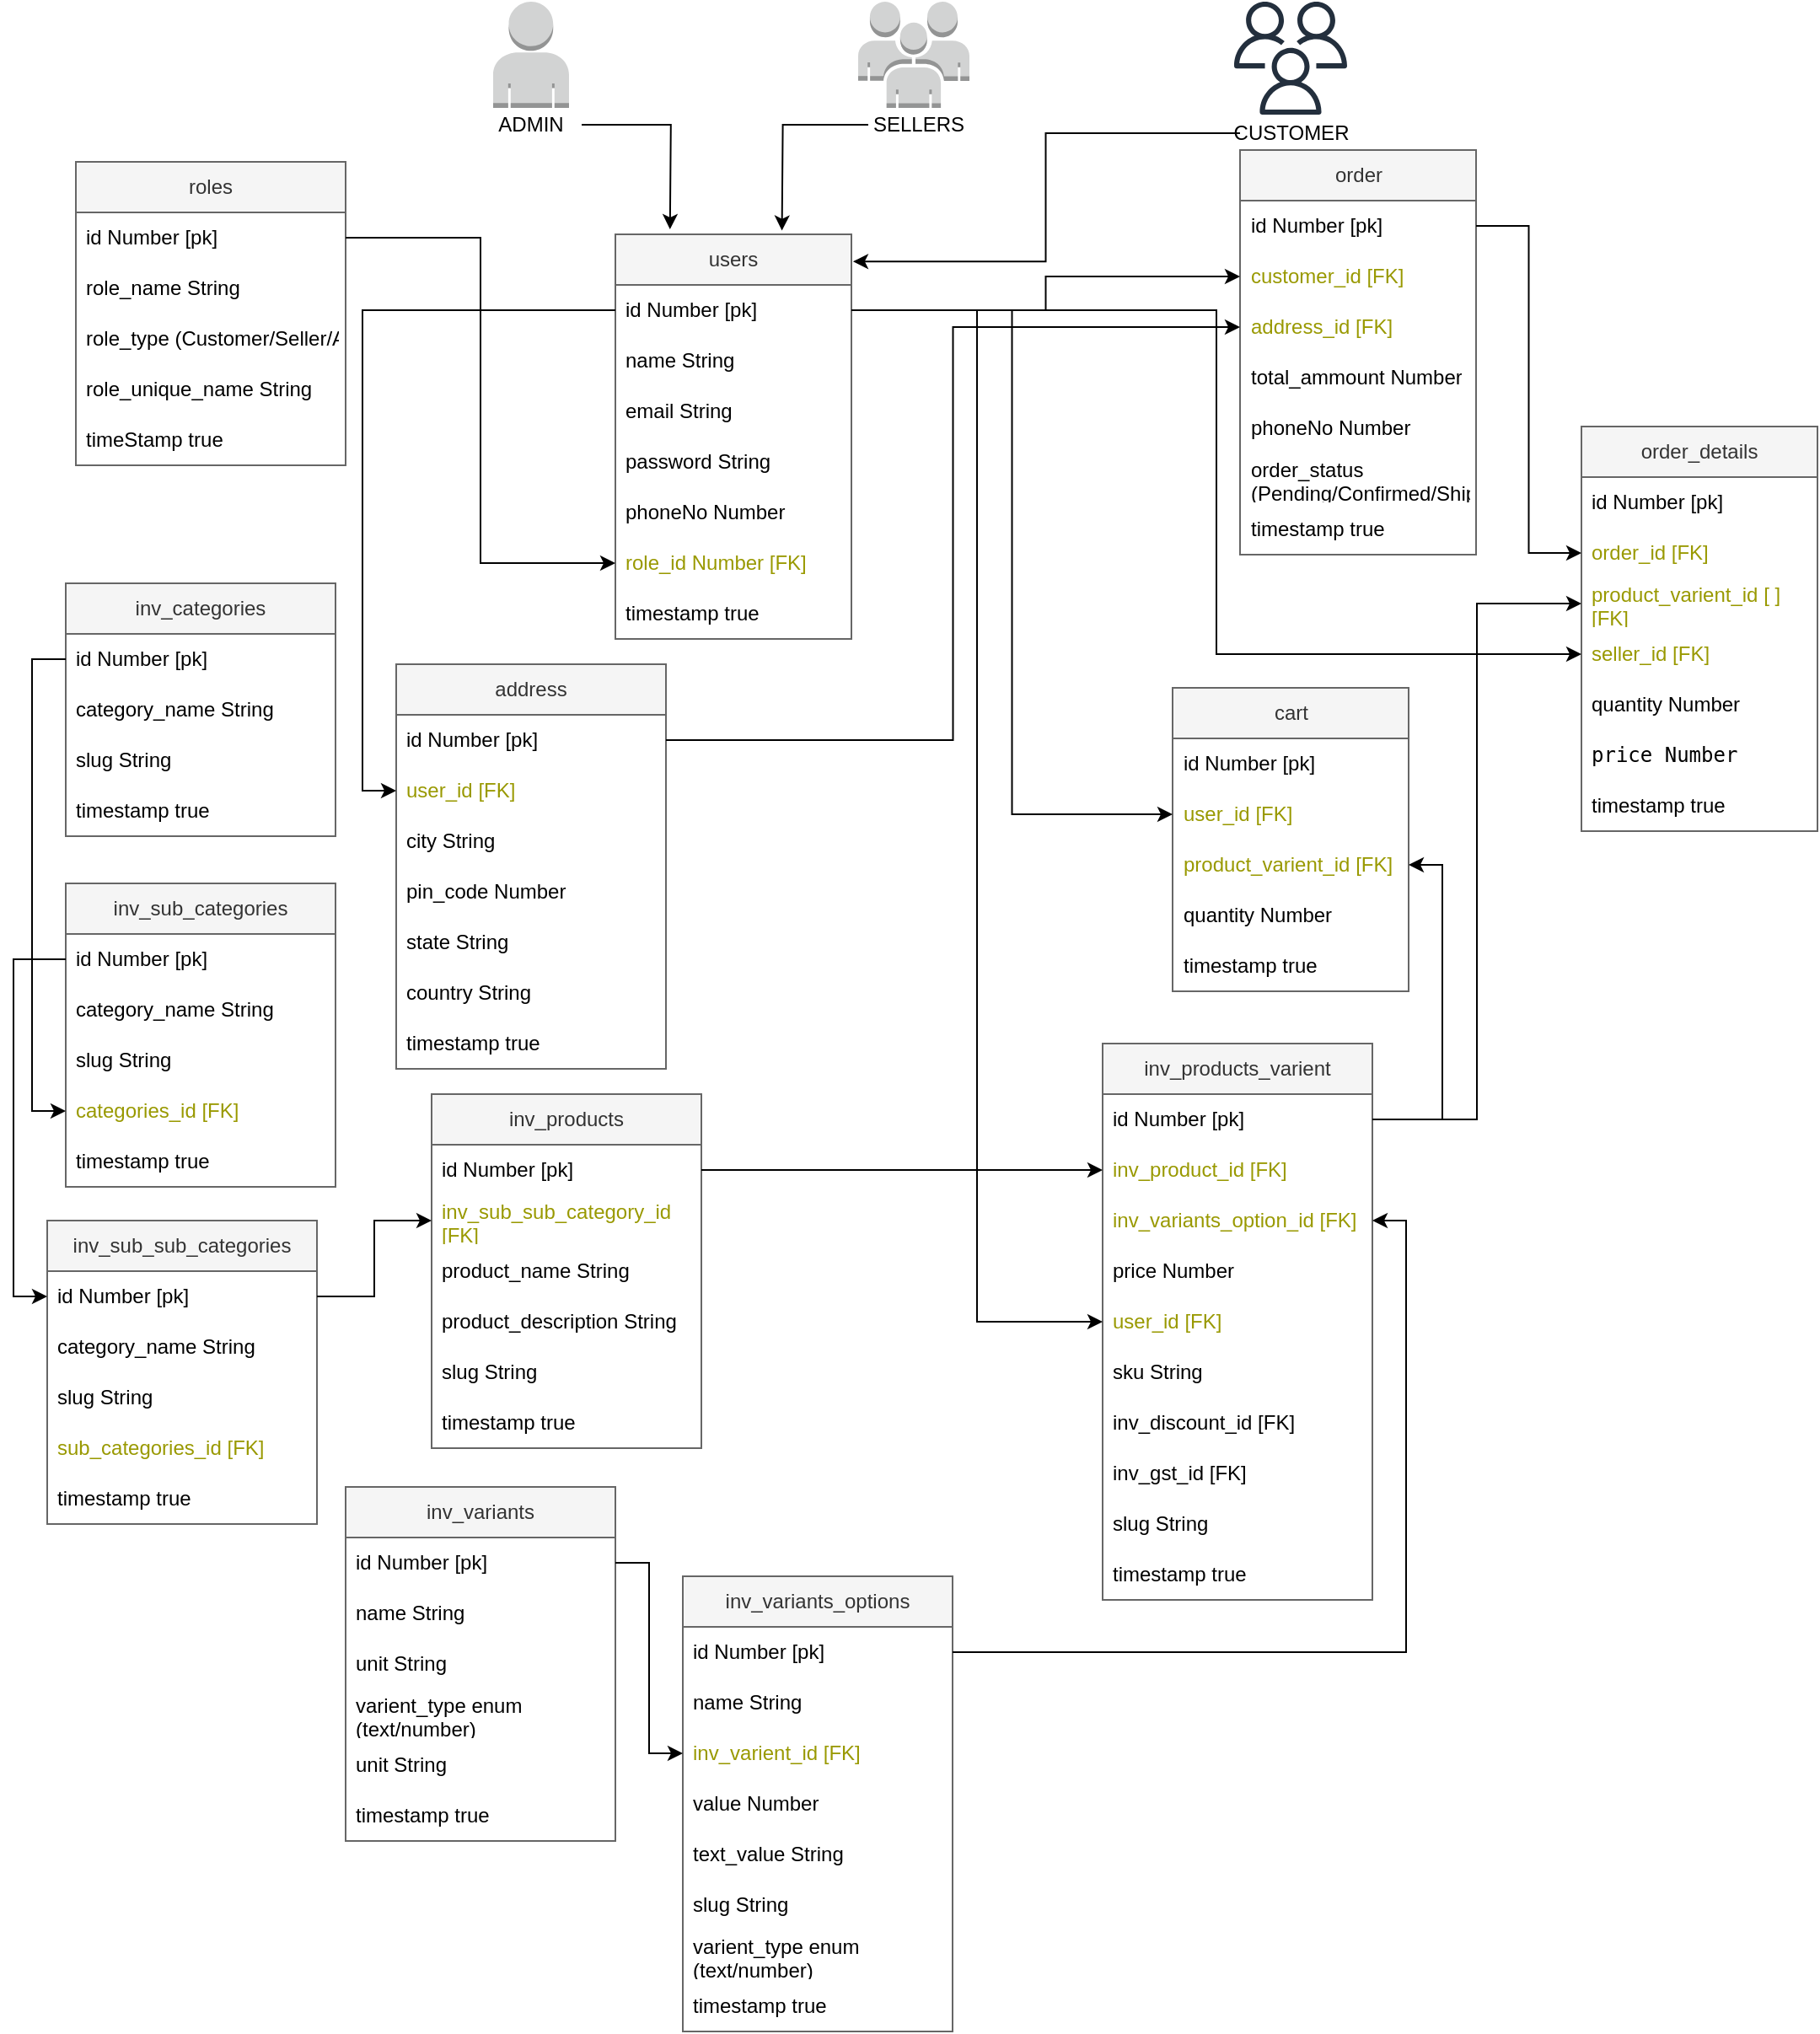 <mxfile>
    <diagram id="jcMcV-9bFuWd46Od7ix-" name="Page-1">
        <mxGraphModel dx="970" dy="584" grid="0" gridSize="10" guides="1" tooltips="1" connect="1" arrows="1" fold="1" page="0" pageScale="1" pageWidth="850" pageHeight="1100" math="0" shadow="0">
            <root>
                <mxCell id="0"/>
                <mxCell id="1" parent="0"/>
                <mxCell id="124" value="" style="outlineConnect=0;dashed=0;verticalLabelPosition=bottom;verticalAlign=top;align=center;html=1;shape=mxgraph.aws3.user;fillColor=#D2D3D3;gradientColor=none;" vertex="1" parent="1">
                    <mxGeometry x="303.5" y="59" width="45" height="63" as="geometry"/>
                </mxCell>
                <mxCell id="125" value="" style="outlineConnect=0;dashed=0;verticalLabelPosition=bottom;verticalAlign=top;align=center;html=1;shape=mxgraph.aws3.users;fillColor=#D2D3D3;gradientColor=none;" vertex="1" parent="1">
                    <mxGeometry x="520" y="59" width="66" height="63" as="geometry"/>
                </mxCell>
                <mxCell id="126" style="edgeStyle=orthogonalEdgeStyle;rounded=0;orthogonalLoop=1;jettySize=auto;html=1;" edge="1" parent="1" source="127">
                    <mxGeometry relative="1" as="geometry">
                        <mxPoint x="408.4" y="194" as="targetPoint"/>
                    </mxGeometry>
                </mxCell>
                <mxCell id="127" value="ADMIN" style="text;strokeColor=none;align=center;fillColor=none;html=1;verticalAlign=middle;whiteSpace=wrap;rounded=0;" vertex="1" parent="1">
                    <mxGeometry x="296" y="117" width="60" height="30" as="geometry"/>
                </mxCell>
                <mxCell id="128" style="edgeStyle=orthogonalEdgeStyle;rounded=0;orthogonalLoop=1;jettySize=auto;html=1;" edge="1" parent="1" source="129">
                    <mxGeometry relative="1" as="geometry">
                        <mxPoint x="474.8" y="194.8" as="targetPoint"/>
                    </mxGeometry>
                </mxCell>
                <mxCell id="129" value="SELLERS" style="text;strokeColor=none;align=center;fillColor=none;html=1;verticalAlign=middle;whiteSpace=wrap;rounded=0;" vertex="1" parent="1">
                    <mxGeometry x="526" y="117" width="60" height="30" as="geometry"/>
                </mxCell>
                <mxCell id="130" value="users" style="swimlane;fontStyle=0;childLayout=stackLayout;horizontal=1;startSize=30;horizontalStack=0;resizeParent=1;resizeParentMax=0;resizeLast=0;collapsible=1;marginBottom=0;whiteSpace=wrap;html=1;fillColor=#f5f5f5;strokeColor=#666666;fontColor=#333333;" vertex="1" parent="1">
                    <mxGeometry x="376" y="197" width="140" height="240" as="geometry"/>
                </mxCell>
                <mxCell id="131" value="id Number [pk]" style="text;strokeColor=none;fillColor=none;align=left;verticalAlign=middle;spacingLeft=4;spacingRight=4;overflow=hidden;points=[[0,0.5],[1,0.5]];portConstraint=eastwest;rotatable=0;whiteSpace=wrap;html=1;" vertex="1" parent="130">
                    <mxGeometry y="30" width="140" height="30" as="geometry"/>
                </mxCell>
                <mxCell id="132" value="name String" style="text;strokeColor=none;fillColor=none;align=left;verticalAlign=middle;spacingLeft=4;spacingRight=4;overflow=hidden;points=[[0,0.5],[1,0.5]];portConstraint=eastwest;rotatable=0;whiteSpace=wrap;html=1;" vertex="1" parent="130">
                    <mxGeometry y="60" width="140" height="30" as="geometry"/>
                </mxCell>
                <mxCell id="133" value="email String" style="text;strokeColor=none;fillColor=none;align=left;verticalAlign=middle;spacingLeft=4;spacingRight=4;overflow=hidden;points=[[0,0.5],[1,0.5]];portConstraint=eastwest;rotatable=0;whiteSpace=wrap;html=1;" vertex="1" parent="130">
                    <mxGeometry y="90" width="140" height="30" as="geometry"/>
                </mxCell>
                <mxCell id="134" value="password String" style="text;strokeColor=none;fillColor=none;align=left;verticalAlign=middle;spacingLeft=4;spacingRight=4;overflow=hidden;points=[[0,0.5],[1,0.5]];portConstraint=eastwest;rotatable=0;whiteSpace=wrap;html=1;" vertex="1" parent="130">
                    <mxGeometry y="120" width="140" height="30" as="geometry"/>
                </mxCell>
                <mxCell id="135" value="phoneNo Number" style="text;strokeColor=none;fillColor=none;align=left;verticalAlign=middle;spacingLeft=4;spacingRight=4;overflow=hidden;points=[[0,0.5],[1,0.5]];portConstraint=eastwest;rotatable=0;whiteSpace=wrap;html=1;" vertex="1" parent="130">
                    <mxGeometry y="150" width="140" height="30" as="geometry"/>
                </mxCell>
                <mxCell id="136" value="role_id Number [FK]" style="text;strokeColor=none;fillColor=none;align=left;verticalAlign=middle;spacingLeft=4;spacingRight=4;overflow=hidden;points=[[0,0.5],[1,0.5]];portConstraint=eastwest;rotatable=0;whiteSpace=wrap;html=1;fontColor=#999900;" vertex="1" parent="130">
                    <mxGeometry y="180" width="140" height="30" as="geometry"/>
                </mxCell>
                <mxCell id="137" value="timestamp true" style="text;strokeColor=none;fillColor=none;align=left;verticalAlign=middle;spacingLeft=4;spacingRight=4;overflow=hidden;points=[[0,0.5],[1,0.5]];portConstraint=eastwest;rotatable=0;whiteSpace=wrap;html=1;" vertex="1" parent="130">
                    <mxGeometry y="210" width="140" height="30" as="geometry"/>
                </mxCell>
                <mxCell id="138" value="roles" style="swimlane;fontStyle=0;childLayout=stackLayout;horizontal=1;startSize=30;horizontalStack=0;resizeParent=1;resizeParentMax=0;resizeLast=0;collapsible=1;marginBottom=0;whiteSpace=wrap;html=1;fillColor=#f5f5f5;strokeColor=#666666;fontColor=#333333;" vertex="1" parent="1">
                    <mxGeometry x="56" y="154" width="160" height="180" as="geometry"/>
                </mxCell>
                <mxCell id="139" value="id Number [pk]" style="text;strokeColor=none;fillColor=none;align=left;verticalAlign=middle;spacingLeft=4;spacingRight=4;overflow=hidden;points=[[0,0.5],[1,0.5]];portConstraint=eastwest;rotatable=0;whiteSpace=wrap;html=1;" vertex="1" parent="138">
                    <mxGeometry y="30" width="160" height="30" as="geometry"/>
                </mxCell>
                <mxCell id="140" value="role_name String" style="text;strokeColor=none;fillColor=none;align=left;verticalAlign=middle;spacingLeft=4;spacingRight=4;overflow=hidden;points=[[0,0.5],[1,0.5]];portConstraint=eastwest;rotatable=0;whiteSpace=wrap;html=1;" vertex="1" parent="138">
                    <mxGeometry y="60" width="160" height="30" as="geometry"/>
                </mxCell>
                <mxCell id="141" value="role_type&amp;nbsp;(Customer/Seller/Admin)" style="text;strokeColor=none;fillColor=none;align=left;verticalAlign=middle;spacingLeft=4;spacingRight=4;overflow=hidden;points=[[0,0.5],[1,0.5]];portConstraint=eastwest;rotatable=0;whiteSpace=wrap;html=1;" vertex="1" parent="138">
                    <mxGeometry y="90" width="160" height="30" as="geometry"/>
                </mxCell>
                <mxCell id="142" value="role_unique_name String" style="text;strokeColor=none;fillColor=none;align=left;verticalAlign=middle;spacingLeft=4;spacingRight=4;overflow=hidden;points=[[0,0.5],[1,0.5]];portConstraint=eastwest;rotatable=0;whiteSpace=wrap;html=1;" vertex="1" parent="138">
                    <mxGeometry y="120" width="160" height="30" as="geometry"/>
                </mxCell>
                <mxCell id="143" value="timeStamp true" style="text;strokeColor=none;fillColor=none;align=left;verticalAlign=middle;spacingLeft=4;spacingRight=4;overflow=hidden;points=[[0,0.5],[1,0.5]];portConstraint=eastwest;rotatable=0;whiteSpace=wrap;html=1;" vertex="1" parent="138">
                    <mxGeometry y="150" width="160" height="30" as="geometry"/>
                </mxCell>
                <mxCell id="144" style="edgeStyle=orthogonalEdgeStyle;rounded=0;orthogonalLoop=1;jettySize=auto;html=1;exitX=1;exitY=0.5;exitDx=0;exitDy=0;entryX=0;entryY=0.5;entryDx=0;entryDy=0;" edge="1" parent="1" source="139" target="136">
                    <mxGeometry relative="1" as="geometry"/>
                </mxCell>
                <mxCell id="145" value="address" style="swimlane;fontStyle=0;childLayout=stackLayout;horizontal=1;startSize=30;horizontalStack=0;resizeParent=1;resizeParentMax=0;resizeLast=0;collapsible=1;marginBottom=0;whiteSpace=wrap;html=1;fillColor=#f5f5f5;strokeColor=#666666;fontColor=#333333;" vertex="1" parent="1">
                    <mxGeometry x="246" y="452" width="160" height="240" as="geometry"/>
                </mxCell>
                <mxCell id="146" value="id Number [pk]" style="text;strokeColor=none;fillColor=none;align=left;verticalAlign=middle;spacingLeft=4;spacingRight=4;overflow=hidden;points=[[0,0.5],[1,0.5]];portConstraint=eastwest;rotatable=0;whiteSpace=wrap;html=1;" vertex="1" parent="145">
                    <mxGeometry y="30" width="160" height="30" as="geometry"/>
                </mxCell>
                <mxCell id="147" value="user_id [FK]" style="text;strokeColor=none;fillColor=none;align=left;verticalAlign=middle;spacingLeft=4;spacingRight=4;overflow=hidden;points=[[0,0.5],[1,0.5]];portConstraint=eastwest;rotatable=0;whiteSpace=wrap;html=1;fontColor=#999900;" vertex="1" parent="145">
                    <mxGeometry y="60" width="160" height="30" as="geometry"/>
                </mxCell>
                <mxCell id="148" value="city String" style="text;strokeColor=none;fillColor=none;align=left;verticalAlign=middle;spacingLeft=4;spacingRight=4;overflow=hidden;points=[[0,0.5],[1,0.5]];portConstraint=eastwest;rotatable=0;whiteSpace=wrap;html=1;" vertex="1" parent="145">
                    <mxGeometry y="90" width="160" height="30" as="geometry"/>
                </mxCell>
                <mxCell id="149" value="pin_code Number" style="text;strokeColor=none;fillColor=none;align=left;verticalAlign=middle;spacingLeft=4;spacingRight=4;overflow=hidden;points=[[0,0.5],[1,0.5]];portConstraint=eastwest;rotatable=0;whiteSpace=wrap;html=1;" vertex="1" parent="145">
                    <mxGeometry y="120" width="160" height="30" as="geometry"/>
                </mxCell>
                <mxCell id="150" value="state String" style="text;strokeColor=none;fillColor=none;align=left;verticalAlign=middle;spacingLeft=4;spacingRight=4;overflow=hidden;points=[[0,0.5],[1,0.5]];portConstraint=eastwest;rotatable=0;whiteSpace=wrap;html=1;" vertex="1" parent="145">
                    <mxGeometry y="150" width="160" height="30" as="geometry"/>
                </mxCell>
                <mxCell id="151" value="country String" style="text;strokeColor=none;fillColor=none;align=left;verticalAlign=middle;spacingLeft=4;spacingRight=4;overflow=hidden;points=[[0,0.5],[1,0.5]];portConstraint=eastwest;rotatable=0;whiteSpace=wrap;html=1;" vertex="1" parent="145">
                    <mxGeometry y="180" width="160" height="30" as="geometry"/>
                </mxCell>
                <mxCell id="152" value="timestamp true" style="text;strokeColor=none;fillColor=none;align=left;verticalAlign=middle;spacingLeft=4;spacingRight=4;overflow=hidden;points=[[0,0.5],[1,0.5]];portConstraint=eastwest;rotatable=0;whiteSpace=wrap;html=1;" vertex="1" parent="145">
                    <mxGeometry y="210" width="160" height="30" as="geometry"/>
                </mxCell>
                <mxCell id="153" value="inv_categories" style="swimlane;fontStyle=0;childLayout=stackLayout;horizontal=1;startSize=30;horizontalStack=0;resizeParent=1;resizeParentMax=0;resizeLast=0;collapsible=1;marginBottom=0;whiteSpace=wrap;html=1;fillColor=#f5f5f5;strokeColor=#666666;fontColor=#333333;" vertex="1" parent="1">
                    <mxGeometry x="50" y="404" width="160" height="150" as="geometry"/>
                </mxCell>
                <mxCell id="154" value="id Number [pk]" style="text;strokeColor=none;fillColor=none;align=left;verticalAlign=middle;spacingLeft=4;spacingRight=4;overflow=hidden;points=[[0,0.5],[1,0.5]];portConstraint=eastwest;rotatable=0;whiteSpace=wrap;html=1;" vertex="1" parent="153">
                    <mxGeometry y="30" width="160" height="30" as="geometry"/>
                </mxCell>
                <mxCell id="155" value="category_name String" style="text;strokeColor=none;fillColor=none;align=left;verticalAlign=middle;spacingLeft=4;spacingRight=4;overflow=hidden;points=[[0,0.5],[1,0.5]];portConstraint=eastwest;rotatable=0;whiteSpace=wrap;html=1;" vertex="1" parent="153">
                    <mxGeometry y="60" width="160" height="30" as="geometry"/>
                </mxCell>
                <mxCell id="156" value="slug String" style="text;strokeColor=none;fillColor=none;align=left;verticalAlign=middle;spacingLeft=4;spacingRight=4;overflow=hidden;points=[[0,0.5],[1,0.5]];portConstraint=eastwest;rotatable=0;whiteSpace=wrap;html=1;" vertex="1" parent="153">
                    <mxGeometry y="90" width="160" height="30" as="geometry"/>
                </mxCell>
                <mxCell id="157" value="timestamp true" style="text;strokeColor=none;fillColor=none;align=left;verticalAlign=middle;spacingLeft=4;spacingRight=4;overflow=hidden;points=[[0,0.5],[1,0.5]];portConstraint=eastwest;rotatable=0;whiteSpace=wrap;html=1;" vertex="1" parent="153">
                    <mxGeometry y="120" width="160" height="30" as="geometry"/>
                </mxCell>
                <mxCell id="158" value="inv_sub_categories" style="swimlane;fontStyle=0;childLayout=stackLayout;horizontal=1;startSize=30;horizontalStack=0;resizeParent=1;resizeParentMax=0;resizeLast=0;collapsible=1;marginBottom=0;whiteSpace=wrap;html=1;fillColor=#f5f5f5;strokeColor=#666666;fontColor=#333333;" vertex="1" parent="1">
                    <mxGeometry x="50" y="582" width="160" height="180" as="geometry"/>
                </mxCell>
                <mxCell id="159" value="id Number [pk]" style="text;strokeColor=none;fillColor=none;align=left;verticalAlign=middle;spacingLeft=4;spacingRight=4;overflow=hidden;points=[[0,0.5],[1,0.5]];portConstraint=eastwest;rotatable=0;whiteSpace=wrap;html=1;" vertex="1" parent="158">
                    <mxGeometry y="30" width="160" height="30" as="geometry"/>
                </mxCell>
                <mxCell id="160" value="category_name String" style="text;strokeColor=none;fillColor=none;align=left;verticalAlign=middle;spacingLeft=4;spacingRight=4;overflow=hidden;points=[[0,0.5],[1,0.5]];portConstraint=eastwest;rotatable=0;whiteSpace=wrap;html=1;" vertex="1" parent="158">
                    <mxGeometry y="60" width="160" height="30" as="geometry"/>
                </mxCell>
                <mxCell id="161" value="slug String" style="text;strokeColor=none;fillColor=none;align=left;verticalAlign=middle;spacingLeft=4;spacingRight=4;overflow=hidden;points=[[0,0.5],[1,0.5]];portConstraint=eastwest;rotatable=0;whiteSpace=wrap;html=1;" vertex="1" parent="158">
                    <mxGeometry y="90" width="160" height="30" as="geometry"/>
                </mxCell>
                <mxCell id="162" value="categories_id [FK]" style="text;strokeColor=none;fillColor=none;align=left;verticalAlign=middle;spacingLeft=4;spacingRight=4;overflow=hidden;points=[[0,0.5],[1,0.5]];portConstraint=eastwest;rotatable=0;whiteSpace=wrap;html=1;fontColor=#999900;" vertex="1" parent="158">
                    <mxGeometry y="120" width="160" height="30" as="geometry"/>
                </mxCell>
                <mxCell id="163" value="timestamp true" style="text;strokeColor=none;fillColor=none;align=left;verticalAlign=middle;spacingLeft=4;spacingRight=4;overflow=hidden;points=[[0,0.5],[1,0.5]];portConstraint=eastwest;rotatable=0;whiteSpace=wrap;html=1;" vertex="1" parent="158">
                    <mxGeometry y="150" width="160" height="30" as="geometry"/>
                </mxCell>
                <mxCell id="164" value="inv_sub_sub_categories" style="swimlane;fontStyle=0;childLayout=stackLayout;horizontal=1;startSize=30;horizontalStack=0;resizeParent=1;resizeParentMax=0;resizeLast=0;collapsible=1;marginBottom=0;whiteSpace=wrap;html=1;fillColor=#f5f5f5;strokeColor=#666666;fontColor=#333333;" vertex="1" parent="1">
                    <mxGeometry x="39" y="782" width="160" height="180" as="geometry"/>
                </mxCell>
                <mxCell id="165" value="id Number [pk]" style="text;strokeColor=none;fillColor=none;align=left;verticalAlign=middle;spacingLeft=4;spacingRight=4;overflow=hidden;points=[[0,0.5],[1,0.5]];portConstraint=eastwest;rotatable=0;whiteSpace=wrap;html=1;" vertex="1" parent="164">
                    <mxGeometry y="30" width="160" height="30" as="geometry"/>
                </mxCell>
                <mxCell id="166" value="category_name String" style="text;strokeColor=none;fillColor=none;align=left;verticalAlign=middle;spacingLeft=4;spacingRight=4;overflow=hidden;points=[[0,0.5],[1,0.5]];portConstraint=eastwest;rotatable=0;whiteSpace=wrap;html=1;" vertex="1" parent="164">
                    <mxGeometry y="60" width="160" height="30" as="geometry"/>
                </mxCell>
                <mxCell id="167" value="slug String" style="text;strokeColor=none;fillColor=none;align=left;verticalAlign=middle;spacingLeft=4;spacingRight=4;overflow=hidden;points=[[0,0.5],[1,0.5]];portConstraint=eastwest;rotatable=0;whiteSpace=wrap;html=1;" vertex="1" parent="164">
                    <mxGeometry y="90" width="160" height="30" as="geometry"/>
                </mxCell>
                <mxCell id="168" value="sub_categories_id [FK]" style="text;strokeColor=none;fillColor=none;align=left;verticalAlign=middle;spacingLeft=4;spacingRight=4;overflow=hidden;points=[[0,0.5],[1,0.5]];portConstraint=eastwest;rotatable=0;whiteSpace=wrap;html=1;fontColor=#999900;" vertex="1" parent="164">
                    <mxGeometry y="120" width="160" height="30" as="geometry"/>
                </mxCell>
                <mxCell id="169" value="timestamp true" style="text;strokeColor=none;fillColor=none;align=left;verticalAlign=middle;spacingLeft=4;spacingRight=4;overflow=hidden;points=[[0,0.5],[1,0.5]];portConstraint=eastwest;rotatable=0;whiteSpace=wrap;html=1;" vertex="1" parent="164">
                    <mxGeometry y="150" width="160" height="30" as="geometry"/>
                </mxCell>
                <mxCell id="170" style="edgeStyle=orthogonalEdgeStyle;rounded=0;orthogonalLoop=1;jettySize=auto;html=1;entryX=0;entryY=0.5;entryDx=0;entryDy=0;" edge="1" parent="1" source="154" target="162">
                    <mxGeometry relative="1" as="geometry"/>
                </mxCell>
                <mxCell id="171" style="edgeStyle=orthogonalEdgeStyle;rounded=0;orthogonalLoop=1;jettySize=auto;html=1;entryX=0;entryY=0.5;entryDx=0;entryDy=0;" edge="1" parent="1" source="159" target="165">
                    <mxGeometry relative="1" as="geometry"/>
                </mxCell>
                <mxCell id="172" value="inv_variants" style="swimlane;fontStyle=0;childLayout=stackLayout;horizontal=1;startSize=30;horizontalStack=0;resizeParent=1;resizeParentMax=0;resizeLast=0;collapsible=1;marginBottom=0;whiteSpace=wrap;html=1;fillColor=#f5f5f5;strokeColor=#666666;fontColor=#333333;" vertex="1" parent="1">
                    <mxGeometry x="216" y="940" width="160" height="210" as="geometry"/>
                </mxCell>
                <mxCell id="173" value="id Number [pk]" style="text;strokeColor=none;fillColor=none;align=left;verticalAlign=middle;spacingLeft=4;spacingRight=4;overflow=hidden;points=[[0,0.5],[1,0.5]];portConstraint=eastwest;rotatable=0;whiteSpace=wrap;html=1;" vertex="1" parent="172">
                    <mxGeometry y="30" width="160" height="30" as="geometry"/>
                </mxCell>
                <mxCell id="174" value="name String" style="text;strokeColor=none;fillColor=none;align=left;verticalAlign=middle;spacingLeft=4;spacingRight=4;overflow=hidden;points=[[0,0.5],[1,0.5]];portConstraint=eastwest;rotatable=0;whiteSpace=wrap;html=1;" vertex="1" parent="172">
                    <mxGeometry y="60" width="160" height="30" as="geometry"/>
                </mxCell>
                <mxCell id="175" value="unit String&amp;nbsp;" style="text;strokeColor=none;fillColor=none;align=left;verticalAlign=middle;spacingLeft=4;spacingRight=4;overflow=hidden;points=[[0,0.5],[1,0.5]];portConstraint=eastwest;rotatable=0;whiteSpace=wrap;html=1;" vertex="1" parent="172">
                    <mxGeometry y="90" width="160" height="30" as="geometry"/>
                </mxCell>
                <mxCell id="176" value="varient_type enum (text/number)" style="text;strokeColor=none;fillColor=none;align=left;verticalAlign=middle;spacingLeft=4;spacingRight=4;overflow=hidden;points=[[0,0.5],[1,0.5]];portConstraint=eastwest;rotatable=0;whiteSpace=wrap;html=1;" vertex="1" parent="172">
                    <mxGeometry y="120" width="160" height="30" as="geometry"/>
                </mxCell>
                <mxCell id="177" value="unit String&amp;nbsp;" style="text;strokeColor=none;fillColor=none;align=left;verticalAlign=middle;spacingLeft=4;spacingRight=4;overflow=hidden;points=[[0,0.5],[1,0.5]];portConstraint=eastwest;rotatable=0;whiteSpace=wrap;html=1;" vertex="1" parent="172">
                    <mxGeometry y="150" width="160" height="30" as="geometry"/>
                </mxCell>
                <mxCell id="178" value="timestamp true" style="text;strokeColor=none;fillColor=none;align=left;verticalAlign=middle;spacingLeft=4;spacingRight=4;overflow=hidden;points=[[0,0.5],[1,0.5]];portConstraint=eastwest;rotatable=0;whiteSpace=wrap;html=1;" vertex="1" parent="172">
                    <mxGeometry y="180" width="160" height="30" as="geometry"/>
                </mxCell>
                <mxCell id="179" value="inv_variants_options" style="swimlane;fontStyle=0;childLayout=stackLayout;horizontal=1;startSize=30;horizontalStack=0;resizeParent=1;resizeParentMax=0;resizeLast=0;collapsible=1;marginBottom=0;whiteSpace=wrap;html=1;fillColor=#f5f5f5;strokeColor=#666666;fontColor=#333333;" vertex="1" parent="1">
                    <mxGeometry x="416" y="993" width="160" height="270" as="geometry"/>
                </mxCell>
                <mxCell id="180" value="id Number [pk]" style="text;strokeColor=none;fillColor=none;align=left;verticalAlign=middle;spacingLeft=4;spacingRight=4;overflow=hidden;points=[[0,0.5],[1,0.5]];portConstraint=eastwest;rotatable=0;whiteSpace=wrap;html=1;" vertex="1" parent="179">
                    <mxGeometry y="30" width="160" height="30" as="geometry"/>
                </mxCell>
                <mxCell id="181" value="name String" style="text;strokeColor=none;fillColor=none;align=left;verticalAlign=middle;spacingLeft=4;spacingRight=4;overflow=hidden;points=[[0,0.5],[1,0.5]];portConstraint=eastwest;rotatable=0;whiteSpace=wrap;html=1;" vertex="1" parent="179">
                    <mxGeometry y="60" width="160" height="30" as="geometry"/>
                </mxCell>
                <mxCell id="182" value="inv_varient_id [FK]" style="text;strokeColor=none;fillColor=none;align=left;verticalAlign=middle;spacingLeft=4;spacingRight=4;overflow=hidden;points=[[0,0.5],[1,0.5]];portConstraint=eastwest;rotatable=0;whiteSpace=wrap;html=1;fontColor=#999900;" vertex="1" parent="179">
                    <mxGeometry y="90" width="160" height="30" as="geometry"/>
                </mxCell>
                <mxCell id="183" value="value Number" style="text;strokeColor=none;fillColor=none;align=left;verticalAlign=middle;spacingLeft=4;spacingRight=4;overflow=hidden;points=[[0,0.5],[1,0.5]];portConstraint=eastwest;rotatable=0;whiteSpace=wrap;html=1;" vertex="1" parent="179">
                    <mxGeometry y="120" width="160" height="30" as="geometry"/>
                </mxCell>
                <mxCell id="184" value="text_value String" style="text;strokeColor=none;fillColor=none;align=left;verticalAlign=middle;spacingLeft=4;spacingRight=4;overflow=hidden;points=[[0,0.5],[1,0.5]];portConstraint=eastwest;rotatable=0;whiteSpace=wrap;html=1;" vertex="1" parent="179">
                    <mxGeometry y="150" width="160" height="30" as="geometry"/>
                </mxCell>
                <mxCell id="185" value="slug String" style="text;strokeColor=none;fillColor=none;align=left;verticalAlign=middle;spacingLeft=4;spacingRight=4;overflow=hidden;points=[[0,0.5],[1,0.5]];portConstraint=eastwest;rotatable=0;whiteSpace=wrap;html=1;" vertex="1" parent="179">
                    <mxGeometry y="180" width="160" height="30" as="geometry"/>
                </mxCell>
                <mxCell id="186" value="varient_type enum (text/number)" style="text;strokeColor=none;fillColor=none;align=left;verticalAlign=middle;spacingLeft=4;spacingRight=4;overflow=hidden;points=[[0,0.5],[1,0.5]];portConstraint=eastwest;rotatable=0;whiteSpace=wrap;html=1;" vertex="1" parent="179">
                    <mxGeometry y="210" width="160" height="30" as="geometry"/>
                </mxCell>
                <mxCell id="187" value="timestamp true" style="text;strokeColor=none;fillColor=none;align=left;verticalAlign=middle;spacingLeft=4;spacingRight=4;overflow=hidden;points=[[0,0.5],[1,0.5]];portConstraint=eastwest;rotatable=0;whiteSpace=wrap;html=1;" vertex="1" parent="179">
                    <mxGeometry y="240" width="160" height="30" as="geometry"/>
                </mxCell>
                <mxCell id="188" value="inv_products" style="swimlane;fontStyle=0;childLayout=stackLayout;horizontal=1;startSize=30;horizontalStack=0;resizeParent=1;resizeParentMax=0;resizeLast=0;collapsible=1;marginBottom=0;whiteSpace=wrap;html=1;fillColor=#f5f5f5;strokeColor=#666666;fontColor=#333333;" vertex="1" parent="1">
                    <mxGeometry x="267" y="707" width="160" height="210" as="geometry"/>
                </mxCell>
                <mxCell id="189" value="id Number [pk]" style="text;strokeColor=none;fillColor=none;align=left;verticalAlign=middle;spacingLeft=4;spacingRight=4;overflow=hidden;points=[[0,0.5],[1,0.5]];portConstraint=eastwest;rotatable=0;whiteSpace=wrap;html=1;" vertex="1" parent="188">
                    <mxGeometry y="30" width="160" height="30" as="geometry"/>
                </mxCell>
                <mxCell id="190" value="inv_sub_sub_category_id [FK]" style="text;strokeColor=none;fillColor=none;align=left;verticalAlign=middle;spacingLeft=4;spacingRight=4;overflow=hidden;points=[[0,0.5],[1,0.5]];portConstraint=eastwest;rotatable=0;whiteSpace=wrap;html=1;fontColor=#999900;" vertex="1" parent="188">
                    <mxGeometry y="60" width="160" height="30" as="geometry"/>
                </mxCell>
                <mxCell id="191" value="product_name String" style="text;strokeColor=none;fillColor=none;align=left;verticalAlign=middle;spacingLeft=4;spacingRight=4;overflow=hidden;points=[[0,0.5],[1,0.5]];portConstraint=eastwest;rotatable=0;whiteSpace=wrap;html=1;" vertex="1" parent="188">
                    <mxGeometry y="90" width="160" height="30" as="geometry"/>
                </mxCell>
                <mxCell id="192" value="product_description String" style="text;strokeColor=none;fillColor=none;align=left;verticalAlign=middle;spacingLeft=4;spacingRight=4;overflow=hidden;points=[[0,0.5],[1,0.5]];portConstraint=eastwest;rotatable=0;whiteSpace=wrap;html=1;" vertex="1" parent="188">
                    <mxGeometry y="120" width="160" height="30" as="geometry"/>
                </mxCell>
                <mxCell id="193" value="slug String" style="text;strokeColor=none;fillColor=none;align=left;verticalAlign=middle;spacingLeft=4;spacingRight=4;overflow=hidden;points=[[0,0.5],[1,0.5]];portConstraint=eastwest;rotatable=0;whiteSpace=wrap;html=1;" vertex="1" parent="188">
                    <mxGeometry y="150" width="160" height="30" as="geometry"/>
                </mxCell>
                <mxCell id="194" value="timestamp true" style="text;strokeColor=none;fillColor=none;align=left;verticalAlign=middle;spacingLeft=4;spacingRight=4;overflow=hidden;points=[[0,0.5],[1,0.5]];portConstraint=eastwest;rotatable=0;whiteSpace=wrap;html=1;" vertex="1" parent="188">
                    <mxGeometry y="180" width="160" height="30" as="geometry"/>
                </mxCell>
                <mxCell id="195" value="inv_products_varient" style="swimlane;fontStyle=0;childLayout=stackLayout;horizontal=1;startSize=30;horizontalStack=0;resizeParent=1;resizeParentMax=0;resizeLast=0;collapsible=1;marginBottom=0;whiteSpace=wrap;html=1;fillColor=#f5f5f5;strokeColor=#666666;fontColor=#333333;" vertex="1" parent="1">
                    <mxGeometry x="665" y="677" width="160" height="330" as="geometry"/>
                </mxCell>
                <mxCell id="196" value="id Number [pk]" style="text;strokeColor=none;fillColor=none;align=left;verticalAlign=middle;spacingLeft=4;spacingRight=4;overflow=hidden;points=[[0,0.5],[1,0.5]];portConstraint=eastwest;rotatable=0;whiteSpace=wrap;html=1;" vertex="1" parent="195">
                    <mxGeometry y="30" width="160" height="30" as="geometry"/>
                </mxCell>
                <mxCell id="197" value="inv_product_id [FK]" style="text;strokeColor=none;fillColor=none;align=left;verticalAlign=middle;spacingLeft=4;spacingRight=4;overflow=hidden;points=[[0,0.5],[1,0.5]];portConstraint=eastwest;rotatable=0;whiteSpace=wrap;html=1;fontColor=#999900;" vertex="1" parent="195">
                    <mxGeometry y="60" width="160" height="30" as="geometry"/>
                </mxCell>
                <mxCell id="198" value="inv_variants_option_id [FK]" style="text;strokeColor=none;fillColor=none;align=left;verticalAlign=middle;spacingLeft=4;spacingRight=4;overflow=hidden;points=[[0,0.5],[1,0.5]];portConstraint=eastwest;rotatable=0;whiteSpace=wrap;html=1;fontColor=#999900;" vertex="1" parent="195">
                    <mxGeometry y="90" width="160" height="30" as="geometry"/>
                </mxCell>
                <mxCell id="199" value="price Number" style="text;strokeColor=none;fillColor=none;align=left;verticalAlign=middle;spacingLeft=4;spacingRight=4;overflow=hidden;points=[[0,0.5],[1,0.5]];portConstraint=eastwest;rotatable=0;whiteSpace=wrap;html=1;" vertex="1" parent="195">
                    <mxGeometry y="120" width="160" height="30" as="geometry"/>
                </mxCell>
                <mxCell id="200" value="user_id [FK]" style="text;strokeColor=none;fillColor=none;align=left;verticalAlign=middle;spacingLeft=4;spacingRight=4;overflow=hidden;points=[[0,0.5],[1,0.5]];portConstraint=eastwest;rotatable=0;whiteSpace=wrap;html=1;fontColor=#999900;" vertex="1" parent="195">
                    <mxGeometry y="150" width="160" height="30" as="geometry"/>
                </mxCell>
                <mxCell id="201" value="sku String" style="text;strokeColor=none;fillColor=none;align=left;verticalAlign=middle;spacingLeft=4;spacingRight=4;overflow=hidden;points=[[0,0.5],[1,0.5]];portConstraint=eastwest;rotatable=0;whiteSpace=wrap;html=1;" vertex="1" parent="195">
                    <mxGeometry y="180" width="160" height="30" as="geometry"/>
                </mxCell>
                <mxCell id="202" value="inv_discount_id [FK]" style="text;strokeColor=none;fillColor=none;align=left;verticalAlign=middle;spacingLeft=4;spacingRight=4;overflow=hidden;points=[[0,0.5],[1,0.5]];portConstraint=eastwest;rotatable=0;whiteSpace=wrap;html=1;" vertex="1" parent="195">
                    <mxGeometry y="210" width="160" height="30" as="geometry"/>
                </mxCell>
                <mxCell id="203" value="inv_gst_id [FK]" style="text;strokeColor=none;fillColor=none;align=left;verticalAlign=middle;spacingLeft=4;spacingRight=4;overflow=hidden;points=[[0,0.5],[1,0.5]];portConstraint=eastwest;rotatable=0;whiteSpace=wrap;html=1;" vertex="1" parent="195">
                    <mxGeometry y="240" width="160" height="30" as="geometry"/>
                </mxCell>
                <mxCell id="204" value="slug String" style="text;strokeColor=none;fillColor=none;align=left;verticalAlign=middle;spacingLeft=4;spacingRight=4;overflow=hidden;points=[[0,0.5],[1,0.5]];portConstraint=eastwest;rotatable=0;whiteSpace=wrap;html=1;" vertex="1" parent="195">
                    <mxGeometry y="270" width="160" height="30" as="geometry"/>
                </mxCell>
                <mxCell id="205" value="timestamp true" style="text;strokeColor=none;fillColor=none;align=left;verticalAlign=middle;spacingLeft=4;spacingRight=4;overflow=hidden;points=[[0,0.5],[1,0.5]];portConstraint=eastwest;rotatable=0;whiteSpace=wrap;html=1;" vertex="1" parent="195">
                    <mxGeometry y="300" width="160" height="30" as="geometry"/>
                </mxCell>
                <mxCell id="206" style="edgeStyle=orthogonalEdgeStyle;rounded=0;orthogonalLoop=1;jettySize=auto;html=1;entryX=0;entryY=0.5;entryDx=0;entryDy=0;" edge="1" parent="1" source="165" target="190">
                    <mxGeometry relative="1" as="geometry"/>
                </mxCell>
                <mxCell id="207" style="edgeStyle=orthogonalEdgeStyle;rounded=0;orthogonalLoop=1;jettySize=auto;html=1;entryX=0;entryY=0.5;entryDx=0;entryDy=0;" edge="1" parent="1" source="131" target="147">
                    <mxGeometry relative="1" as="geometry"/>
                </mxCell>
                <mxCell id="208" style="edgeStyle=orthogonalEdgeStyle;rounded=0;orthogonalLoop=1;jettySize=auto;html=1;entryX=0;entryY=0.5;entryDx=0;entryDy=0;" edge="1" parent="1" source="173" target="182">
                    <mxGeometry relative="1" as="geometry"/>
                </mxCell>
                <mxCell id="209" style="edgeStyle=orthogonalEdgeStyle;rounded=0;orthogonalLoop=1;jettySize=auto;html=1;entryX=0;entryY=0.5;entryDx=0;entryDy=0;" edge="1" parent="1" source="189" target="197">
                    <mxGeometry relative="1" as="geometry"/>
                </mxCell>
                <mxCell id="210" style="edgeStyle=orthogonalEdgeStyle;rounded=0;orthogonalLoop=1;jettySize=auto;html=1;entryX=1;entryY=0.5;entryDx=0;entryDy=0;" edge="1" parent="1" source="180" target="198">
                    <mxGeometry relative="1" as="geometry"/>
                </mxCell>
                <mxCell id="211" style="edgeStyle=orthogonalEdgeStyle;rounded=0;orthogonalLoop=1;jettySize=auto;html=1;entryX=0;entryY=0.5;entryDx=0;entryDy=0;" edge="1" parent="1" source="131" target="200">
                    <mxGeometry relative="1" as="geometry"/>
                </mxCell>
                <mxCell id="212" value="" style="sketch=0;outlineConnect=0;fontColor=#232F3E;gradientColor=none;fillColor=#232F3D;strokeColor=none;dashed=0;verticalLabelPosition=bottom;verticalAlign=top;align=center;html=1;fontSize=12;fontStyle=0;aspect=fixed;pointerEvents=1;shape=mxgraph.aws4.users;" vertex="1" parent="1">
                    <mxGeometry x="743" y="59" width="67" height="67" as="geometry"/>
                </mxCell>
                <mxCell id="213" value="CUSTOMER" style="text;strokeColor=none;align=center;fillColor=none;html=1;verticalAlign=middle;whiteSpace=wrap;rounded=0;" vertex="1" parent="1">
                    <mxGeometry x="746.5" y="122" width="60" height="30" as="geometry"/>
                </mxCell>
                <mxCell id="214" style="edgeStyle=orthogonalEdgeStyle;rounded=0;orthogonalLoop=1;jettySize=auto;html=1;entryX=1.007;entryY=0.067;entryDx=0;entryDy=0;entryPerimeter=0;" edge="1" parent="1" source="213" target="130">
                    <mxGeometry relative="1" as="geometry"/>
                </mxCell>
                <mxCell id="215" value="order" style="swimlane;fontStyle=0;childLayout=stackLayout;horizontal=1;startSize=30;horizontalStack=0;resizeParent=1;resizeParentMax=0;resizeLast=0;collapsible=1;marginBottom=0;whiteSpace=wrap;html=1;fillColor=#f5f5f5;strokeColor=#666666;fontColor=#333333;" vertex="1" parent="1">
                    <mxGeometry x="746.5" y="147" width="140" height="240" as="geometry"/>
                </mxCell>
                <mxCell id="216" value="id Number [pk]" style="text;strokeColor=none;fillColor=none;align=left;verticalAlign=middle;spacingLeft=4;spacingRight=4;overflow=hidden;points=[[0,0.5],[1,0.5]];portConstraint=eastwest;rotatable=0;whiteSpace=wrap;html=1;" vertex="1" parent="215">
                    <mxGeometry y="30" width="140" height="30" as="geometry"/>
                </mxCell>
                <mxCell id="217" value="customer_id [FK]" style="text;strokeColor=none;fillColor=none;align=left;verticalAlign=middle;spacingLeft=4;spacingRight=4;overflow=hidden;points=[[0,0.5],[1,0.5]];portConstraint=eastwest;rotatable=0;whiteSpace=wrap;html=1;fontColor=#999900;" vertex="1" parent="215">
                    <mxGeometry y="60" width="140" height="30" as="geometry"/>
                </mxCell>
                <mxCell id="218" value="address_id [FK]" style="text;strokeColor=none;fillColor=none;align=left;verticalAlign=middle;spacingLeft=4;spacingRight=4;overflow=hidden;points=[[0,0.5],[1,0.5]];portConstraint=eastwest;rotatable=0;whiteSpace=wrap;html=1;fontColor=#999900;" vertex="1" parent="215">
                    <mxGeometry y="90" width="140" height="30" as="geometry"/>
                </mxCell>
                <mxCell id="219" value="total_ammount Number" style="text;strokeColor=none;fillColor=none;align=left;verticalAlign=middle;spacingLeft=4;spacingRight=4;overflow=hidden;points=[[0,0.5],[1,0.5]];portConstraint=eastwest;rotatable=0;whiteSpace=wrap;html=1;" vertex="1" parent="215">
                    <mxGeometry y="120" width="140" height="30" as="geometry"/>
                </mxCell>
                <mxCell id="220" value="phoneNo Number" style="text;strokeColor=none;fillColor=none;align=left;verticalAlign=middle;spacingLeft=4;spacingRight=4;overflow=hidden;points=[[0,0.5],[1,0.5]];portConstraint=eastwest;rotatable=0;whiteSpace=wrap;html=1;" vertex="1" parent="215">
                    <mxGeometry y="150" width="140" height="30" as="geometry"/>
                </mxCell>
                <mxCell id="221" value="order_status (Pending/Confirmed/Shipped/Delivered/Cancelled)" style="text;strokeColor=none;fillColor=none;align=left;verticalAlign=middle;spacingLeft=4;spacingRight=4;overflow=hidden;points=[[0,0.5],[1,0.5]];portConstraint=eastwest;rotatable=0;whiteSpace=wrap;html=1;" vertex="1" parent="215">
                    <mxGeometry y="180" width="140" height="30" as="geometry"/>
                </mxCell>
                <mxCell id="222" value="timestamp true" style="text;strokeColor=none;fillColor=none;align=left;verticalAlign=middle;spacingLeft=4;spacingRight=4;overflow=hidden;points=[[0,0.5],[1,0.5]];portConstraint=eastwest;rotatable=0;whiteSpace=wrap;html=1;" vertex="1" parent="215">
                    <mxGeometry y="210" width="140" height="30" as="geometry"/>
                </mxCell>
                <mxCell id="223" style="edgeStyle=orthogonalEdgeStyle;rounded=0;orthogonalLoop=1;jettySize=auto;html=1;entryX=0;entryY=0.5;entryDx=0;entryDy=0;" edge="1" parent="1" source="131" target="217">
                    <mxGeometry relative="1" as="geometry"/>
                </mxCell>
                <mxCell id="224" style="edgeStyle=orthogonalEdgeStyle;rounded=0;orthogonalLoop=1;jettySize=auto;html=1;entryX=0;entryY=0.5;entryDx=0;entryDy=0;" edge="1" parent="1" source="146" target="218">
                    <mxGeometry relative="1" as="geometry"/>
                </mxCell>
                <mxCell id="225" value="order_details" style="swimlane;fontStyle=0;childLayout=stackLayout;horizontal=1;startSize=30;horizontalStack=0;resizeParent=1;resizeParentMax=0;resizeLast=0;collapsible=1;marginBottom=0;whiteSpace=wrap;html=1;fillColor=#f5f5f5;strokeColor=#666666;fontColor=#333333;" vertex="1" parent="1">
                    <mxGeometry x="949" y="311" width="140" height="240" as="geometry"/>
                </mxCell>
                <mxCell id="226" value="id Number [pk]" style="text;strokeColor=none;fillColor=none;align=left;verticalAlign=middle;spacingLeft=4;spacingRight=4;overflow=hidden;points=[[0,0.5],[1,0.5]];portConstraint=eastwest;rotatable=0;whiteSpace=wrap;html=1;" vertex="1" parent="225">
                    <mxGeometry y="30" width="140" height="30" as="geometry"/>
                </mxCell>
                <mxCell id="227" value="order_id [FK]" style="text;strokeColor=none;fillColor=none;align=left;verticalAlign=middle;spacingLeft=4;spacingRight=4;overflow=hidden;points=[[0,0.5],[1,0.5]];portConstraint=eastwest;rotatable=0;whiteSpace=wrap;rounded=0;html=1;fontColor=#999900;" vertex="1" parent="225">
                    <mxGeometry y="60" width="140" height="30" as="geometry"/>
                </mxCell>
                <mxCell id="228" value="product_varient_id [ ] [FK]" style="text;strokeColor=none;fillColor=none;align=left;verticalAlign=middle;spacingLeft=4;spacingRight=4;overflow=hidden;points=[[0,0.5],[1,0.5]];portConstraint=eastwest;rotatable=0;whiteSpace=wrap;html=1;fontColor=#999900;" vertex="1" parent="225">
                    <mxGeometry y="90" width="140" height="30" as="geometry"/>
                </mxCell>
                <mxCell id="229" value="seller_id [FK]" style="text;strokeColor=none;fillColor=none;align=left;verticalAlign=middle;spacingLeft=4;spacingRight=4;overflow=hidden;points=[[0,0.5],[1,0.5]];portConstraint=eastwest;rotatable=0;whiteSpace=wrap;html=1;fontColor=#999900;" vertex="1" parent="225">
                    <mxGeometry y="120" width="140" height="30" as="geometry"/>
                </mxCell>
                <mxCell id="230" value="quantity Number" style="text;strokeColor=none;fillColor=none;align=left;verticalAlign=middle;spacingLeft=4;spacingRight=4;overflow=hidden;points=[[0,0.5],[1,0.5]];portConstraint=eastwest;rotatable=0;whiteSpace=wrap;html=1;" vertex="1" parent="225">
                    <mxGeometry y="150" width="140" height="30" as="geometry"/>
                </mxCell>
                <mxCell id="231" value="&lt;font face=&quot;monospace&quot;&gt;price Number&lt;/font&gt;" style="text;strokeColor=none;fillColor=none;align=left;verticalAlign=middle;spacingLeft=4;spacingRight=4;overflow=hidden;points=[[0,0.5],[1,0.5]];portConstraint=eastwest;rotatable=0;whiteSpace=wrap;html=1;" vertex="1" parent="225">
                    <mxGeometry y="180" width="140" height="30" as="geometry"/>
                </mxCell>
                <mxCell id="232" value="timestamp true" style="text;strokeColor=none;fillColor=none;align=left;verticalAlign=middle;spacingLeft=4;spacingRight=4;overflow=hidden;points=[[0,0.5],[1,0.5]];portConstraint=eastwest;rotatable=0;whiteSpace=wrap;html=1;" vertex="1" parent="225">
                    <mxGeometry y="210" width="140" height="30" as="geometry"/>
                </mxCell>
                <mxCell id="233" style="edgeStyle=orthogonalEdgeStyle;rounded=0;orthogonalLoop=1;jettySize=auto;html=1;entryX=0;entryY=0.5;entryDx=0;entryDy=0;" edge="1" parent="1" source="216" target="227">
                    <mxGeometry relative="1" as="geometry"/>
                </mxCell>
                <mxCell id="234" style="edgeStyle=orthogonalEdgeStyle;rounded=0;orthogonalLoop=1;jettySize=auto;html=1;entryX=0;entryY=0.5;entryDx=0;entryDy=0;" edge="1" parent="1" source="196" target="228">
                    <mxGeometry relative="1" as="geometry"/>
                </mxCell>
                <mxCell id="235" style="edgeStyle=orthogonalEdgeStyle;rounded=0;orthogonalLoop=1;jettySize=auto;html=1;entryX=0;entryY=0.5;entryDx=0;entryDy=0;" edge="1" parent="1" source="131" target="229">
                    <mxGeometry relative="1" as="geometry"/>
                </mxCell>
                <mxCell id="236" value="cart" style="swimlane;fontStyle=0;childLayout=stackLayout;horizontal=1;startSize=30;horizontalStack=0;resizeParent=1;resizeParentMax=0;resizeLast=0;collapsible=1;marginBottom=0;whiteSpace=wrap;html=1;fillColor=#f5f5f5;strokeColor=#666666;fontColor=#333333;" vertex="1" parent="1">
                    <mxGeometry x="706.5" y="466" width="140" height="180" as="geometry"/>
                </mxCell>
                <mxCell id="237" value="id Number [pk]" style="text;strokeColor=none;fillColor=none;align=left;verticalAlign=middle;spacingLeft=4;spacingRight=4;overflow=hidden;points=[[0,0.5],[1,0.5]];portConstraint=eastwest;rotatable=0;whiteSpace=wrap;html=1;" vertex="1" parent="236">
                    <mxGeometry y="30" width="140" height="30" as="geometry"/>
                </mxCell>
                <mxCell id="238" value="user_id [FK]" style="text;strokeColor=none;fillColor=none;align=left;verticalAlign=middle;spacingLeft=4;spacingRight=4;overflow=hidden;points=[[0,0.5],[1,0.5]];portConstraint=eastwest;rotatable=0;whiteSpace=wrap;html=1;fontColor=#999900;" vertex="1" parent="236">
                    <mxGeometry y="60" width="140" height="30" as="geometry"/>
                </mxCell>
                <mxCell id="239" value="product_varient_id [FK]" style="text;strokeColor=none;fillColor=none;align=left;verticalAlign=middle;spacingLeft=4;spacingRight=4;overflow=hidden;points=[[0,0.5],[1,0.5]];portConstraint=eastwest;rotatable=0;whiteSpace=wrap;html=1;fontColor=#999900;" vertex="1" parent="236">
                    <mxGeometry y="90" width="140" height="30" as="geometry"/>
                </mxCell>
                <mxCell id="240" value="quantity Number" style="text;strokeColor=none;fillColor=none;align=left;verticalAlign=middle;spacingLeft=4;spacingRight=4;overflow=hidden;points=[[0,0.5],[1,0.5]];portConstraint=eastwest;rotatable=0;whiteSpace=wrap;html=1;" vertex="1" parent="236">
                    <mxGeometry y="120" width="140" height="30" as="geometry"/>
                </mxCell>
                <mxCell id="241" value="timestamp true" style="text;strokeColor=none;fillColor=none;align=left;verticalAlign=middle;spacingLeft=4;spacingRight=4;overflow=hidden;points=[[0,0.5],[1,0.5]];portConstraint=eastwest;rotatable=0;whiteSpace=wrap;html=1;" vertex="1" parent="236">
                    <mxGeometry y="150" width="140" height="30" as="geometry"/>
                </mxCell>
                <mxCell id="242" style="edgeStyle=orthogonalEdgeStyle;rounded=0;orthogonalLoop=1;jettySize=auto;html=1;entryX=1;entryY=0.5;entryDx=0;entryDy=0;" edge="1" parent="1" source="196" target="239">
                    <mxGeometry relative="1" as="geometry"/>
                </mxCell>
                <mxCell id="243" style="edgeStyle=orthogonalEdgeStyle;rounded=0;orthogonalLoop=1;jettySize=auto;html=1;entryX=0;entryY=0.5;entryDx=0;entryDy=0;" edge="1" parent="1" source="131" target="238">
                    <mxGeometry relative="1" as="geometry"/>
                </mxCell>
            </root>
        </mxGraphModel>
    </diagram>
</mxfile>